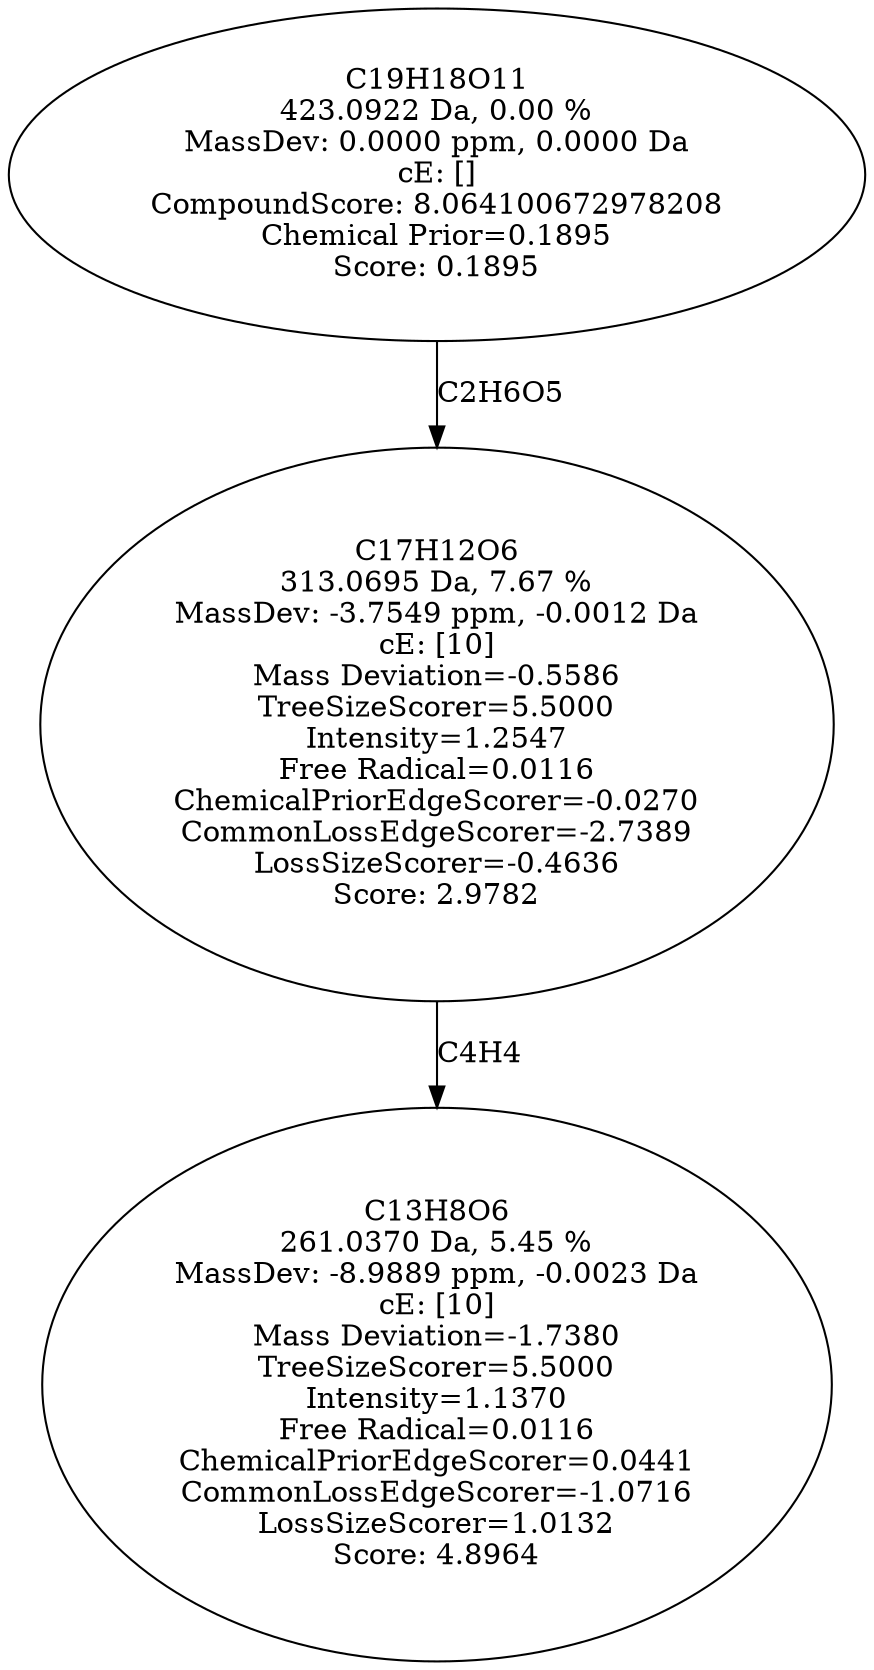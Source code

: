 strict digraph {
v1 [label="C13H8O6\n261.0370 Da, 5.45 %\nMassDev: -8.9889 ppm, -0.0023 Da\ncE: [10]\nMass Deviation=-1.7380\nTreeSizeScorer=5.5000\nIntensity=1.1370\nFree Radical=0.0116\nChemicalPriorEdgeScorer=0.0441\nCommonLossEdgeScorer=-1.0716\nLossSizeScorer=1.0132\nScore: 4.8964"];
v2 [label="C17H12O6\n313.0695 Da, 7.67 %\nMassDev: -3.7549 ppm, -0.0012 Da\ncE: [10]\nMass Deviation=-0.5586\nTreeSizeScorer=5.5000\nIntensity=1.2547\nFree Radical=0.0116\nChemicalPriorEdgeScorer=-0.0270\nCommonLossEdgeScorer=-2.7389\nLossSizeScorer=-0.4636\nScore: 2.9782"];
v3 [label="C19H18O11\n423.0922 Da, 0.00 %\nMassDev: 0.0000 ppm, 0.0000 Da\ncE: []\nCompoundScore: 8.064100672978208\nChemical Prior=0.1895\nScore: 0.1895"];
v2 -> v1 [label="C4H4"];
v3 -> v2 [label="C2H6O5"];
}